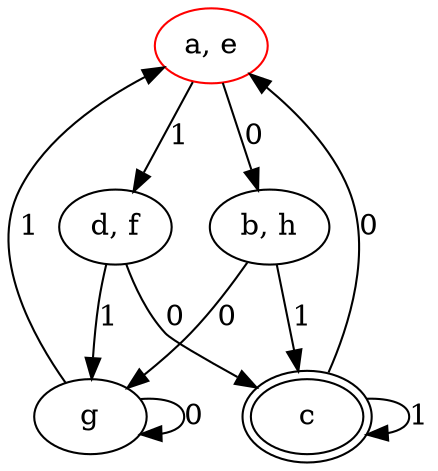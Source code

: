 strict digraph  {
	"a, e"	 [color=red];
	"a, e" -> "b, h"	 [label=0];
	"a, e" -> "d, f"	 [label=1];
	c	 [color="black:green",
		peripheries=2];
	c -> "a, e"	 [label=0];
	c -> c	 [label=1];
	"b, h" -> c	 [label=1];
	"b, h" -> g	 [label=0];
	"d, f" -> c	 [label=0];
	"d, f" -> g	 [label=1];
	g -> "a, e"	 [label=1];
	g -> g	 [label=0];
}
